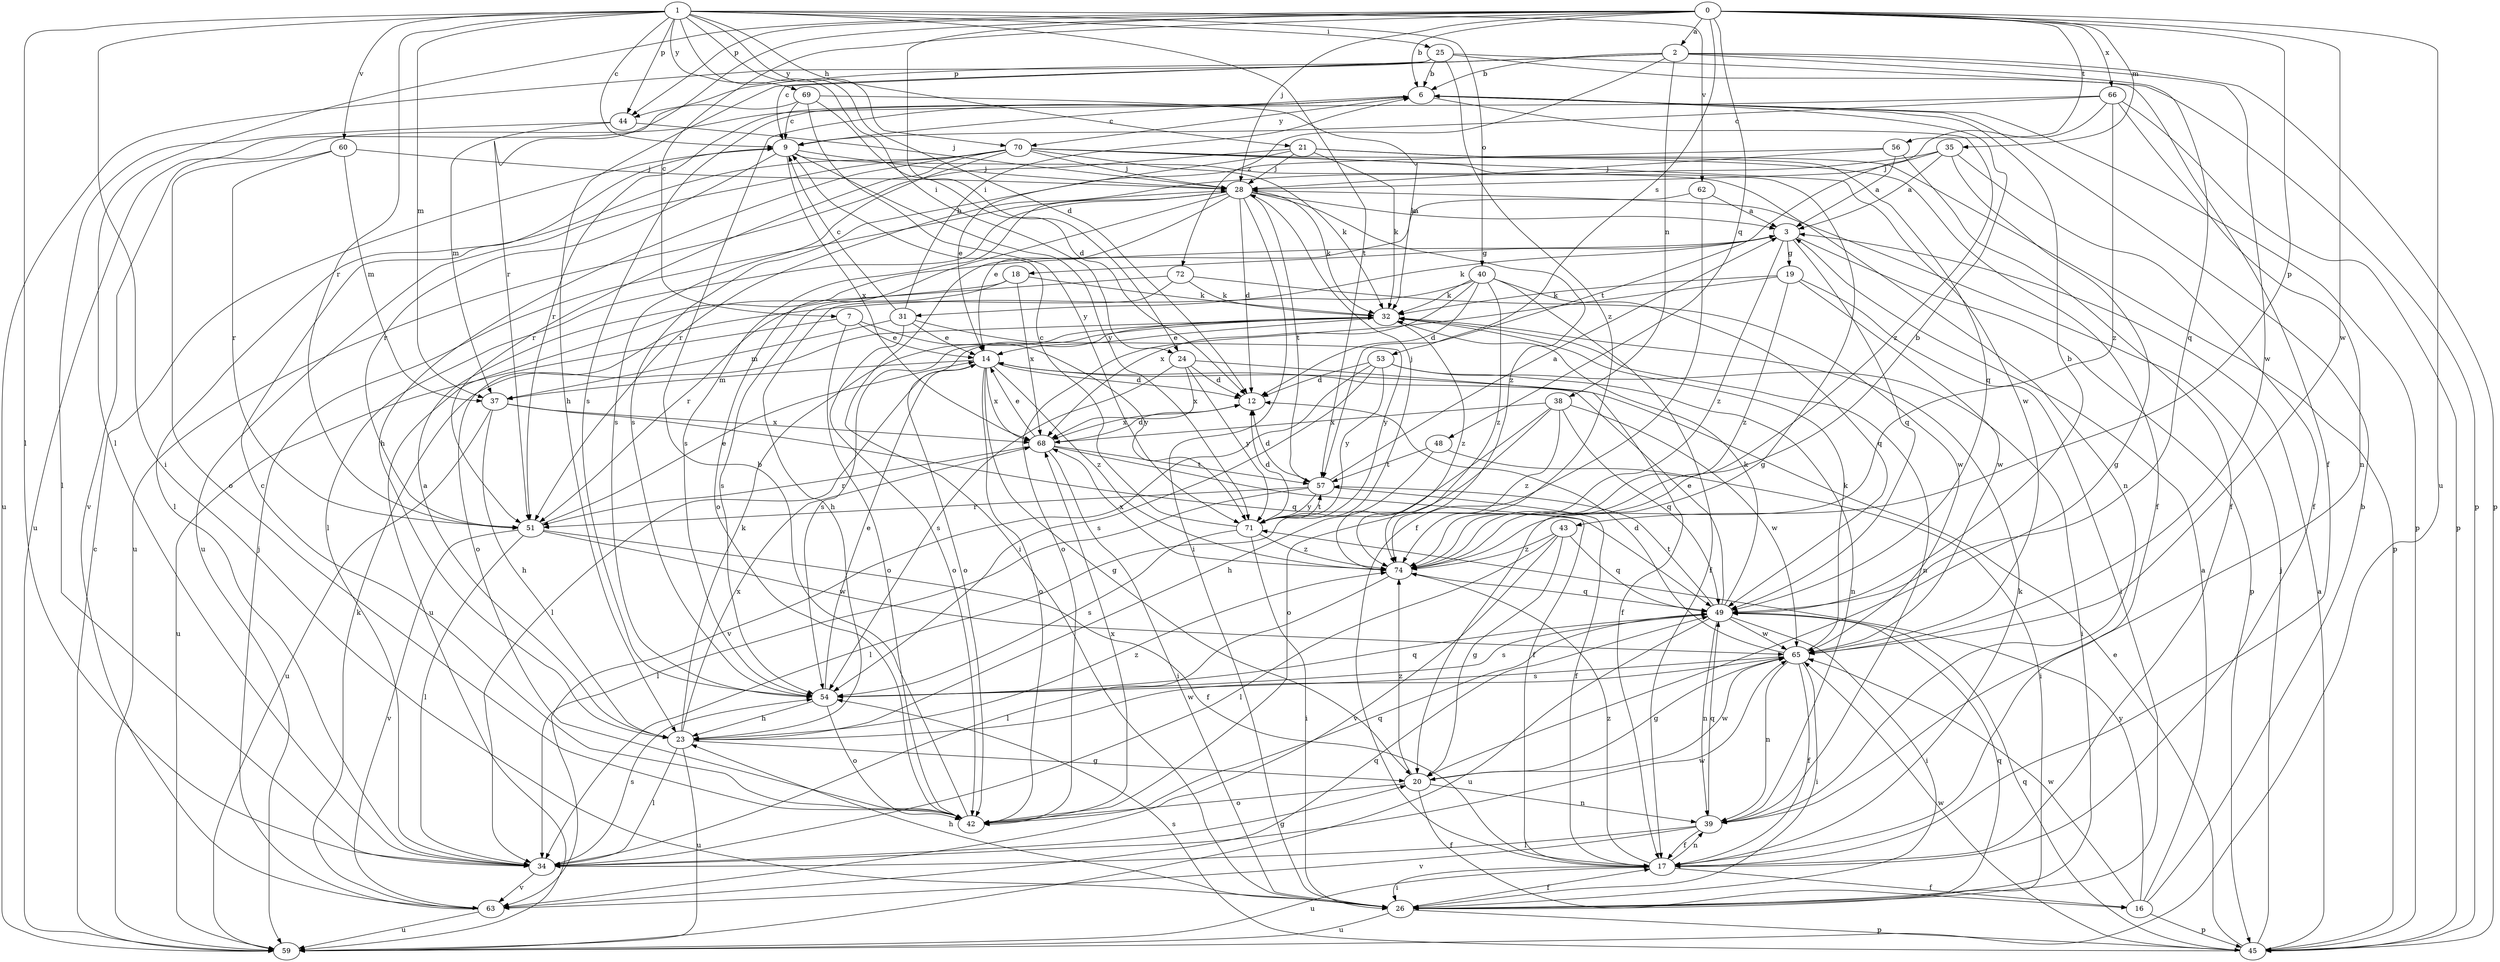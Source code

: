 strict digraph  {
0;
1;
2;
3;
6;
7;
9;
12;
14;
16;
17;
18;
19;
20;
21;
23;
24;
25;
26;
28;
31;
32;
34;
35;
37;
38;
39;
40;
42;
43;
44;
45;
48;
49;
51;
53;
54;
56;
57;
59;
60;
62;
63;
65;
66;
68;
69;
70;
71;
72;
74;
0 -> 2  [label=a];
0 -> 6  [label=b];
0 -> 7  [label=c];
0 -> 24  [label=i];
0 -> 28  [label=j];
0 -> 34  [label=l];
0 -> 35  [label=m];
0 -> 43  [label=p];
0 -> 44  [label=p];
0 -> 48  [label=q];
0 -> 51  [label=r];
0 -> 53  [label=s];
0 -> 56  [label=t];
0 -> 59  [label=u];
0 -> 65  [label=w];
0 -> 66  [label=x];
1 -> 9  [label=c];
1 -> 12  [label=d];
1 -> 21  [label=h];
1 -> 24  [label=i];
1 -> 25  [label=i];
1 -> 26  [label=i];
1 -> 34  [label=l];
1 -> 37  [label=m];
1 -> 40  [label=o];
1 -> 44  [label=p];
1 -> 51  [label=r];
1 -> 57  [label=t];
1 -> 60  [label=v];
1 -> 62  [label=v];
1 -> 69  [label=y];
1 -> 70  [label=y];
2 -> 6  [label=b];
2 -> 23  [label=h];
2 -> 38  [label=n];
2 -> 44  [label=p];
2 -> 45  [label=p];
2 -> 49  [label=q];
2 -> 65  [label=w];
2 -> 72  [label=z];
3 -> 18  [label=g];
3 -> 19  [label=g];
3 -> 31  [label=k];
3 -> 45  [label=p];
3 -> 49  [label=q];
3 -> 74  [label=z];
6 -> 9  [label=c];
6 -> 45  [label=p];
6 -> 51  [label=r];
6 -> 54  [label=s];
6 -> 70  [label=y];
6 -> 74  [label=z];
7 -> 14  [label=e];
7 -> 42  [label=o];
7 -> 59  [label=u];
7 -> 71  [label=y];
9 -> 28  [label=j];
9 -> 39  [label=n];
9 -> 51  [label=r];
9 -> 68  [label=x];
9 -> 71  [label=y];
12 -> 68  [label=x];
14 -> 12  [label=d];
14 -> 20  [label=g];
14 -> 34  [label=l];
14 -> 37  [label=m];
14 -> 42  [label=o];
14 -> 68  [label=x];
14 -> 74  [label=z];
16 -> 3  [label=a];
16 -> 6  [label=b];
16 -> 45  [label=p];
16 -> 65  [label=w];
16 -> 71  [label=y];
17 -> 16  [label=f];
17 -> 26  [label=i];
17 -> 32  [label=k];
17 -> 39  [label=n];
17 -> 59  [label=u];
17 -> 74  [label=z];
18 -> 32  [label=k];
18 -> 51  [label=r];
18 -> 54  [label=s];
18 -> 68  [label=x];
19 -> 26  [label=i];
19 -> 32  [label=k];
19 -> 42  [label=o];
19 -> 65  [label=w];
19 -> 74  [label=z];
20 -> 16  [label=f];
20 -> 39  [label=n];
20 -> 42  [label=o];
20 -> 65  [label=w];
20 -> 74  [label=z];
21 -> 14  [label=e];
21 -> 28  [label=j];
21 -> 32  [label=k];
21 -> 45  [label=p];
21 -> 49  [label=q];
21 -> 59  [label=u];
23 -> 3  [label=a];
23 -> 20  [label=g];
23 -> 32  [label=k];
23 -> 34  [label=l];
23 -> 59  [label=u];
23 -> 65  [label=w];
23 -> 68  [label=x];
23 -> 74  [label=z];
24 -> 12  [label=d];
24 -> 17  [label=f];
24 -> 54  [label=s];
24 -> 68  [label=x];
24 -> 71  [label=y];
25 -> 6  [label=b];
25 -> 9  [label=c];
25 -> 17  [label=f];
25 -> 45  [label=p];
25 -> 59  [label=u];
25 -> 74  [label=z];
26 -> 17  [label=f];
26 -> 23  [label=h];
26 -> 45  [label=p];
26 -> 49  [label=q];
26 -> 59  [label=u];
28 -> 3  [label=a];
28 -> 12  [label=d];
28 -> 14  [label=e];
28 -> 26  [label=i];
28 -> 32  [label=k];
28 -> 34  [label=l];
28 -> 42  [label=o];
28 -> 54  [label=s];
28 -> 57  [label=t];
28 -> 74  [label=z];
31 -> 6  [label=b];
31 -> 9  [label=c];
31 -> 14  [label=e];
31 -> 37  [label=m];
31 -> 42  [label=o];
31 -> 71  [label=y];
32 -> 14  [label=e];
32 -> 39  [label=n];
32 -> 42  [label=o];
32 -> 54  [label=s];
32 -> 74  [label=z];
34 -> 20  [label=g];
34 -> 54  [label=s];
34 -> 63  [label=v];
34 -> 65  [label=w];
35 -> 3  [label=a];
35 -> 17  [label=f];
35 -> 20  [label=g];
35 -> 28  [label=j];
35 -> 51  [label=r];
37 -> 23  [label=h];
37 -> 49  [label=q];
37 -> 59  [label=u];
37 -> 68  [label=x];
38 -> 23  [label=h];
38 -> 42  [label=o];
38 -> 49  [label=q];
38 -> 65  [label=w];
38 -> 68  [label=x];
38 -> 74  [label=z];
39 -> 17  [label=f];
39 -> 34  [label=l];
39 -> 49  [label=q];
39 -> 63  [label=v];
40 -> 12  [label=d];
40 -> 17  [label=f];
40 -> 32  [label=k];
40 -> 42  [label=o];
40 -> 49  [label=q];
40 -> 68  [label=x];
40 -> 74  [label=z];
42 -> 6  [label=b];
42 -> 9  [label=c];
42 -> 49  [label=q];
42 -> 68  [label=x];
43 -> 20  [label=g];
43 -> 34  [label=l];
43 -> 49  [label=q];
43 -> 63  [label=v];
43 -> 74  [label=z];
44 -> 28  [label=j];
44 -> 34  [label=l];
44 -> 37  [label=m];
45 -> 3  [label=a];
45 -> 14  [label=e];
45 -> 28  [label=j];
45 -> 49  [label=q];
45 -> 54  [label=s];
45 -> 65  [label=w];
48 -> 26  [label=i];
48 -> 34  [label=l];
48 -> 57  [label=t];
49 -> 6  [label=b];
49 -> 14  [label=e];
49 -> 26  [label=i];
49 -> 32  [label=k];
49 -> 39  [label=n];
49 -> 54  [label=s];
49 -> 57  [label=t];
49 -> 59  [label=u];
49 -> 65  [label=w];
51 -> 14  [label=e];
51 -> 17  [label=f];
51 -> 34  [label=l];
51 -> 63  [label=v];
51 -> 65  [label=w];
53 -> 12  [label=d];
53 -> 26  [label=i];
53 -> 39  [label=n];
53 -> 54  [label=s];
53 -> 63  [label=v];
53 -> 71  [label=y];
54 -> 14  [label=e];
54 -> 23  [label=h];
54 -> 42  [label=o];
54 -> 49  [label=q];
56 -> 3  [label=a];
56 -> 17  [label=f];
56 -> 28  [label=j];
56 -> 54  [label=s];
57 -> 3  [label=a];
57 -> 12  [label=d];
57 -> 17  [label=f];
57 -> 34  [label=l];
57 -> 51  [label=r];
57 -> 71  [label=y];
59 -> 9  [label=c];
60 -> 28  [label=j];
60 -> 37  [label=m];
60 -> 42  [label=o];
60 -> 51  [label=r];
62 -> 3  [label=a];
62 -> 17  [label=f];
62 -> 26  [label=i];
63 -> 28  [label=j];
63 -> 32  [label=k];
63 -> 49  [label=q];
63 -> 59  [label=u];
65 -> 12  [label=d];
65 -> 17  [label=f];
65 -> 20  [label=g];
65 -> 26  [label=i];
65 -> 32  [label=k];
65 -> 39  [label=n];
65 -> 54  [label=s];
66 -> 9  [label=c];
66 -> 39  [label=n];
66 -> 45  [label=p];
66 -> 57  [label=t];
66 -> 63  [label=v];
66 -> 74  [label=z];
68 -> 12  [label=d];
68 -> 14  [label=e];
68 -> 17  [label=f];
68 -> 26  [label=i];
68 -> 51  [label=r];
68 -> 57  [label=t];
69 -> 9  [label=c];
69 -> 12  [label=d];
69 -> 32  [label=k];
69 -> 59  [label=u];
69 -> 71  [label=y];
70 -> 17  [label=f];
70 -> 20  [label=g];
70 -> 23  [label=h];
70 -> 28  [label=j];
70 -> 32  [label=k];
70 -> 34  [label=l];
70 -> 51  [label=r];
70 -> 54  [label=s];
70 -> 59  [label=u];
70 -> 65  [label=w];
71 -> 9  [label=c];
71 -> 12  [label=d];
71 -> 26  [label=i];
71 -> 28  [label=j];
71 -> 54  [label=s];
71 -> 57  [label=t];
71 -> 74  [label=z];
72 -> 23  [label=h];
72 -> 32  [label=k];
72 -> 59  [label=u];
72 -> 65  [label=w];
74 -> 6  [label=b];
74 -> 34  [label=l];
74 -> 49  [label=q];
74 -> 68  [label=x];
}
